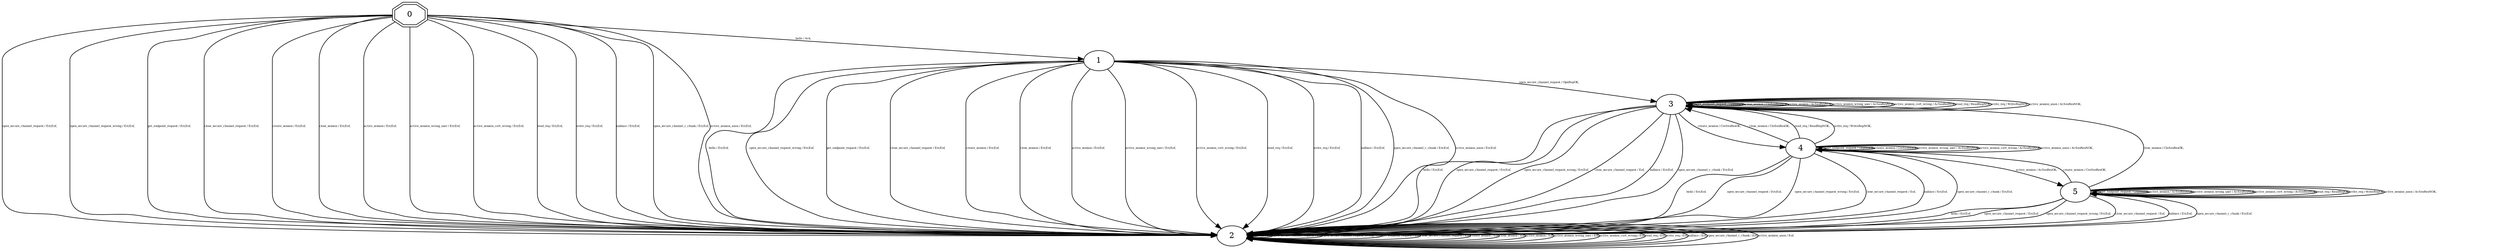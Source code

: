 digraph "Automata" {
"0" [shape=doubleoctagon, style=filled, fillcolor=white, URL="0"];
"2" [shape=ellipse, style=filled, fillcolor=white, URL="2"];
"1" [shape=ellipse, style=filled, fillcolor=white, URL="1"];
"3" [shape=ellipse, style=filled, fillcolor=white, URL="3"];
"4" [shape=ellipse, style=filled, fillcolor=white, URL="4"];
"5" [shape=ellipse, style=filled, fillcolor=white, URL="5"];
"0" -> "1" [fontsize=5, label="hello / Ack,", URL="t0"];
"0" -> "2" [fontsize=5, label="open_secure_channel_request / Err,Eof,", URL="t1"];
"0" -> "2" [fontsize=5, label="open_secure_channel_request_wrong / Err,Eof,", URL="t2"];
"0" -> "2" [fontsize=5, label="get_endpoint_request / Err,Eof,", URL="t3"];
"0" -> "2" [fontsize=5, label="close_secure_channel_request / Err,Eof,", URL="t4"];
"0" -> "2" [fontsize=5, label="create_session / Err,Eof,", URL="t5"];
"0" -> "2" [fontsize=5, label="close_session / Err,Eof,", URL="t6"];
"0" -> "2" [fontsize=5, label="active_session / Err,Eof,", URL="t7"];
"0" -> "2" [fontsize=5, label="active_session_wrong_user / Err,Eof,", URL="t8"];
"0" -> "2" [fontsize=5, label="active_session_cert_wrong / Err,Eof,", URL="t9"];
"0" -> "2" [fontsize=5, label="read_req / Err,Eof,", URL="t10"];
"0" -> "2" [fontsize=5, label="write_req / Err,Eof,", URL="t11"];
"0" -> "2" [fontsize=5, label="nullsize / Err,Eof,", URL="t12"];
"0" -> "2" [fontsize=5, label="open_secure_channel_c_chunk / Err,Eof,", URL="t13"];
"0" -> "2" [fontsize=5, label="active_session_anon / Err,Eof,", URL="t14"];
"2" -> "2" [fontsize=5, label="hello / Eof,", URL="t30"];
"2" -> "2" [fontsize=5, label="open_secure_channel_request / Eof,", URL="t31"];
"2" -> "2" [fontsize=5, label="open_secure_channel_request_wrong / Eof,", URL="t32"];
"2" -> "2" [fontsize=5, label="get_endpoint_request / Eof,", URL="t33"];
"2" -> "2" [fontsize=5, label="close_secure_channel_request / Eof,", URL="t34"];
"2" -> "2" [fontsize=5, label="create_session / Eof,", URL="t35"];
"2" -> "2" [fontsize=5, label="close_session / Eof,", URL="t36"];
"2" -> "2" [fontsize=5, label="active_session / Eof,", URL="t37"];
"2" -> "2" [fontsize=5, label="active_session_wrong_user / Eof,", URL="t38"];
"2" -> "2" [fontsize=5, label="active_session_cert_wrong / Eof,", URL="t39"];
"2" -> "2" [fontsize=5, label="read_req / Eof,", URL="t40"];
"2" -> "2" [fontsize=5, label="write_req / Eof,", URL="t41"];
"2" -> "2" [fontsize=5, label="nullsize / Eof,", URL="t42"];
"2" -> "2" [fontsize=5, label="open_secure_channel_c_chunk / Eof,", URL="t43"];
"2" -> "2" [fontsize=5, label="active_session_anon / Eof,", URL="t44"];
"1" -> "2" [fontsize=5, label="hello / Err,Eof,", URL="t15"];
"1" -> "3" [fontsize=5, label="open_secure_channel_request / OpnRepOK,", URL="t16"];
"1" -> "2" [fontsize=5, label="open_secure_channel_request_wrong / Err,Eof,", URL="t17"];
"1" -> "2" [fontsize=5, label="get_endpoint_request / Err,Eof,", URL="t18"];
"1" -> "2" [fontsize=5, label="close_secure_channel_request / Err,Eof,", URL="t19"];
"1" -> "2" [fontsize=5, label="create_session / Err,Eof,", URL="t20"];
"1" -> "2" [fontsize=5, label="close_session / Err,Eof,", URL="t21"];
"1" -> "2" [fontsize=5, label="active_session / Err,Eof,", URL="t22"];
"1" -> "2" [fontsize=5, label="active_session_wrong_user / Err,Eof,", URL="t23"];
"1" -> "2" [fontsize=5, label="active_session_cert_wrong / Err,Eof,", URL="t24"];
"1" -> "2" [fontsize=5, label="read_req / Err,Eof,", URL="t25"];
"1" -> "2" [fontsize=5, label="write_req / Err,Eof,", URL="t26"];
"1" -> "2" [fontsize=5, label="nullsize / Err,Eof,", URL="t27"];
"1" -> "2" [fontsize=5, label="open_secure_channel_c_chunk / Err,Eof,", URL="t28"];
"1" -> "2" [fontsize=5, label="active_session_anon / Err,Eof,", URL="t29"];
"3" -> "2" [fontsize=5, label="hello / Err,Eof,", URL="t45"];
"3" -> "2" [fontsize=5, label="open_secure_channel_request / Err,Eof,", URL="t46"];
"3" -> "2" [fontsize=5, label="open_secure_channel_request_wrong / Err,Eof,", URL="t47"];
"3" -> "3" [fontsize=5, label="get_endpoint_request / GepResOK,", URL="t48"];
"3" -> "2" [fontsize=5, label="close_secure_channel_request / Eof,", URL="t49"];
"3" -> "4" [fontsize=5, label="create_session / CreSesResOK,", URL="t50"];
"3" -> "3" [fontsize=5, label="close_session / CloSesResNOK,", URL="t51"];
"3" -> "3" [fontsize=5, label="active_session / AcSesResNOK,", URL="t52"];
"3" -> "3" [fontsize=5, label="active_session_wrong_user / AcSesResNOK,", URL="t53"];
"3" -> "3" [fontsize=5, label="active_session_cert_wrong / AcSesResNOK,", URL="t54"];
"3" -> "3" [fontsize=5, label="read_req / ReadRepNOK,", URL="t55"];
"3" -> "3" [fontsize=5, label="write_req / WriteRepNOK,", URL="t56"];
"3" -> "2" [fontsize=5, label="nullsize / Err,Eof,", URL="t57"];
"3" -> "2" [fontsize=5, label="open_secure_channel_c_chunk / Err,Eof,", URL="t58"];
"3" -> "3" [fontsize=5, label="active_session_anon / AcSesResNOK,", URL="t59"];
"4" -> "2" [fontsize=5, label="hello / Err,Eof,", URL="t60"];
"4" -> "2" [fontsize=5, label="open_secure_channel_request / Err,Eof,", URL="t61"];
"4" -> "2" [fontsize=5, label="open_secure_channel_request_wrong / Err,Eof,", URL="t62"];
"4" -> "4" [fontsize=5, label="get_endpoint_request / GepResOK,", URL="t63"];
"4" -> "2" [fontsize=5, label="close_secure_channel_request / Eof,", URL="t64"];
"4" -> "4" [fontsize=5, label="create_session / CreSesResOK,", URL="t65"];
"4" -> "3" [fontsize=5, label="close_session / CloSesResOK,", URL="t66"];
"4" -> "5" [fontsize=5, label="active_session / AcSesResOK,", URL="t67"];
"4" -> "4" [fontsize=5, label="active_session_wrong_user / AcSesResNOK,", URL="t68"];
"4" -> "4" [fontsize=5, label="active_session_cert_wrong / AcSesResNOK,", URL="t69"];
"4" -> "3" [fontsize=5, label="read_req / ReadRepNOK,", URL="t70"];
"4" -> "3" [fontsize=5, label="write_req / WriteRepNOK,", URL="t71"];
"4" -> "2" [fontsize=5, label="nullsize / Err,Eof,", URL="t72"];
"4" -> "2" [fontsize=5, label="open_secure_channel_c_chunk / Err,Eof,", URL="t73"];
"4" -> "4" [fontsize=5, label="active_session_anon / AcSesResNOK,", URL="t74"];
"5" -> "2" [fontsize=5, label="hello / Err,Eof,", URL="t75"];
"5" -> "2" [fontsize=5, label="open_secure_channel_request / Err,Eof,", URL="t76"];
"5" -> "2" [fontsize=5, label="open_secure_channel_request_wrong / Err,Eof,", URL="t77"];
"5" -> "5" [fontsize=5, label="get_endpoint_request / GepResOK,", URL="t78"];
"5" -> "2" [fontsize=5, label="close_secure_channel_request / Eof,", URL="t79"];
"5" -> "4" [fontsize=5, label="create_session / CreSesResOK,", URL="t80"];
"5" -> "3" [fontsize=5, label="close_session / CloSesResOK,", URL="t81"];
"5" -> "5" [fontsize=5, label="active_session / AcSesResNOK,", URL="t82"];
"5" -> "5" [fontsize=5, label="active_session_wrong_user / AcSesResNOK,", URL="t83"];
"5" -> "5" [fontsize=5, label="active_session_cert_wrong / AcSesResNOK,", URL="t84"];
"5" -> "5" [fontsize=5, label="read_req / ReadRepOK,", URL="t85"];
"5" -> "5" [fontsize=5, label="write_req / WriteRepOK,", URL="t86"];
"5" -> "2" [fontsize=5, label="nullsize / Err,Eof,", URL="t87"];
"5" -> "2" [fontsize=5, label="open_secure_channel_c_chunk / Err,Eof,", URL="t88"];
"5" -> "5" [fontsize=5, label="active_session_anon / AcSesResNOK,", URL="t89"];
}